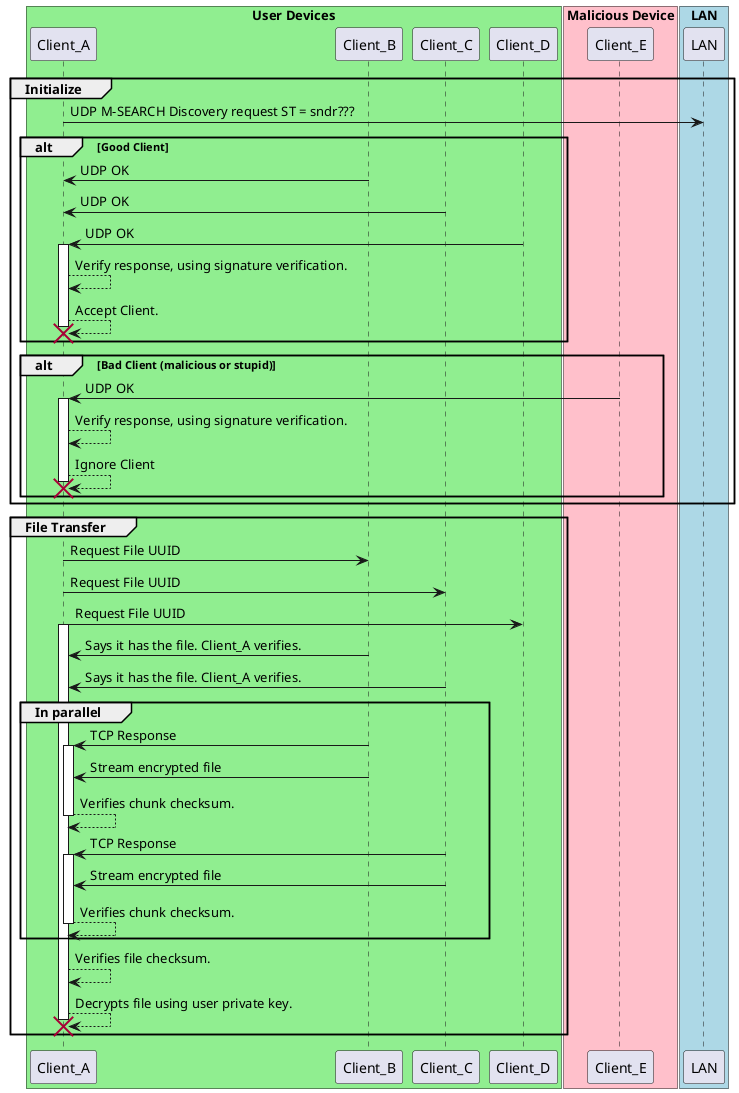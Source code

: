 @startuml

box "User Devices" #LightGreen
	participant Client_A
	participant Client_B
	participant Client_C
	participant Client_D
end box	
box "Malicious Device" #Pink
	participant Client_E
end box
box "LAN" #LightBlue
	participant LAN 
end box




group Initialize
	Client_A -> LAN : UDP M-SEARCH Discovery request ST = sndr???
	alt Good Client
		Client_B -> Client_A : UDP OK
		Client_C -> Client_A : UDP OK
		Client_D -> Client_A : UDP OK
		activate Client_A
		Client_A --> Client_A : Verify response, using signature verification.
		Client_A --> Client_A : Accept Client. 
		destroy Client_A
	end
	alt Bad Client (malicious or stupid)
		Client_E -> Client_A : UDP OK	
		activate Client_A
		Client_A --> Client_A : Verify response, using signature verification.
		Client_A --> Client_A : Ignore Client
		destroy Client_A
	end
end

group File Transfer

	Client_A -> Client_B : Request File UUID
	Client_A -> Client_C : Request File UUID
	Client_A -> Client_D : Request File UUID
	
	activate Client_A
	Client_B -> Client_A : Says it has the file. Client_A verifies.
	Client_C -> Client_A : Says it has the file. Client_A verifies.

	group In parallel
		Client_B -> Client_A : TCP Response
		activate Client_A
		Client_B -> Client_A : Stream encrypted file
		Client_A --> Client_A : Verifies chunk checksum.
		deactivate Client_A
		
		Client_C -> Client_A : TCP Response
		activate Client_A
		Client_C -> Client_A : Stream encrypted file
		Client_A --> Client_A : Verifies chunk checksum.
		deactivate Client_A
	end
	
	Client_A --> Client_A : Verifies file checksum.
	Client_A --> Client_A : Decrypts file using user private key.
	destroy Client_A	
end

@enduml
